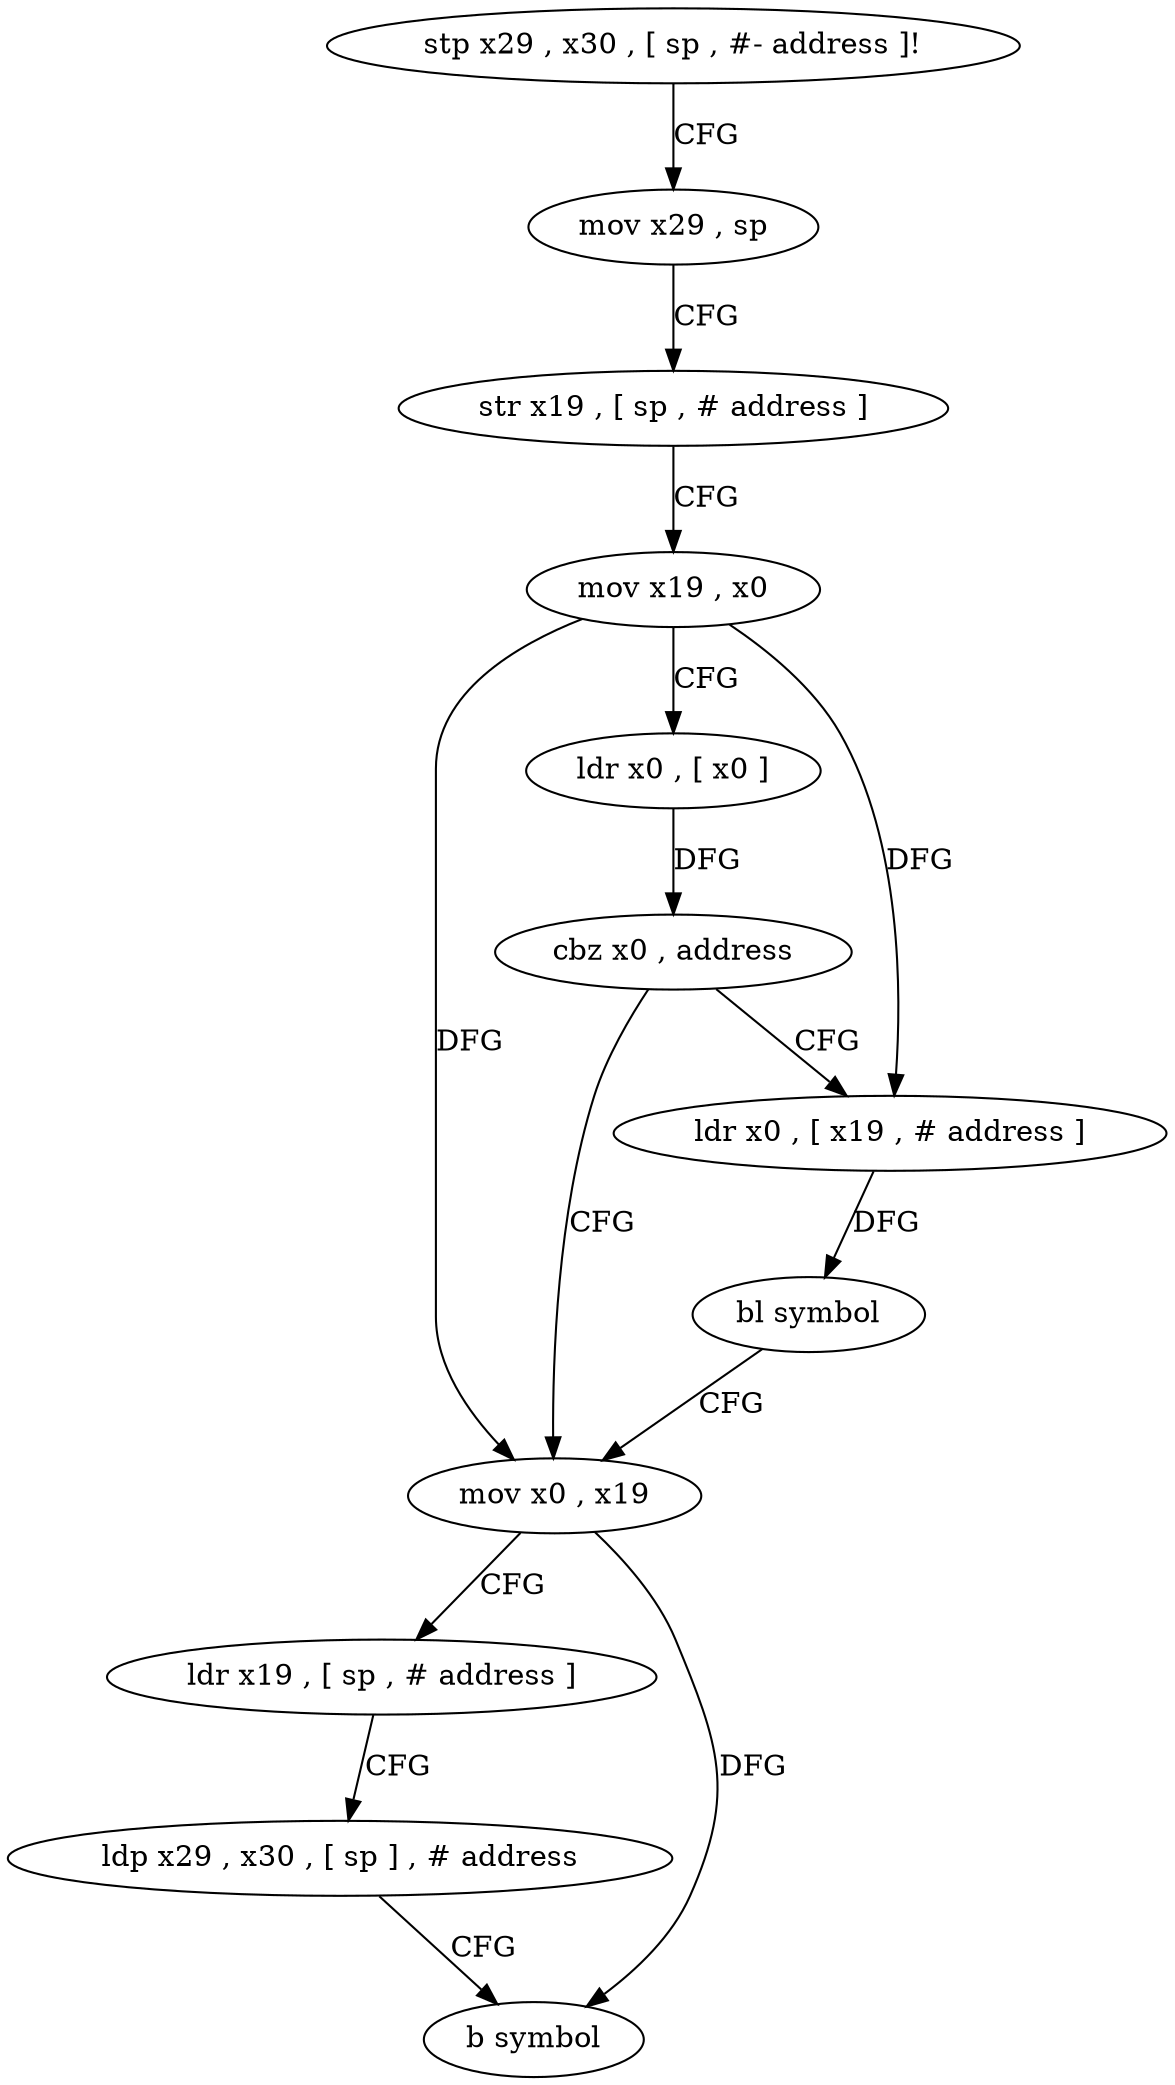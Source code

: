 digraph "func" {
"4270312" [label = "stp x29 , x30 , [ sp , #- address ]!" ]
"4270316" [label = "mov x29 , sp" ]
"4270320" [label = "str x19 , [ sp , # address ]" ]
"4270324" [label = "mov x19 , x0" ]
"4270328" [label = "ldr x0 , [ x0 ]" ]
"4270332" [label = "cbz x0 , address" ]
"4270344" [label = "mov x0 , x19" ]
"4270336" [label = "ldr x0 , [ x19 , # address ]" ]
"4270348" [label = "ldr x19 , [ sp , # address ]" ]
"4270352" [label = "ldp x29 , x30 , [ sp ] , # address" ]
"4270356" [label = "b symbol" ]
"4270340" [label = "bl symbol" ]
"4270312" -> "4270316" [ label = "CFG" ]
"4270316" -> "4270320" [ label = "CFG" ]
"4270320" -> "4270324" [ label = "CFG" ]
"4270324" -> "4270328" [ label = "CFG" ]
"4270324" -> "4270344" [ label = "DFG" ]
"4270324" -> "4270336" [ label = "DFG" ]
"4270328" -> "4270332" [ label = "DFG" ]
"4270332" -> "4270344" [ label = "CFG" ]
"4270332" -> "4270336" [ label = "CFG" ]
"4270344" -> "4270348" [ label = "CFG" ]
"4270344" -> "4270356" [ label = "DFG" ]
"4270336" -> "4270340" [ label = "DFG" ]
"4270348" -> "4270352" [ label = "CFG" ]
"4270352" -> "4270356" [ label = "CFG" ]
"4270340" -> "4270344" [ label = "CFG" ]
}
